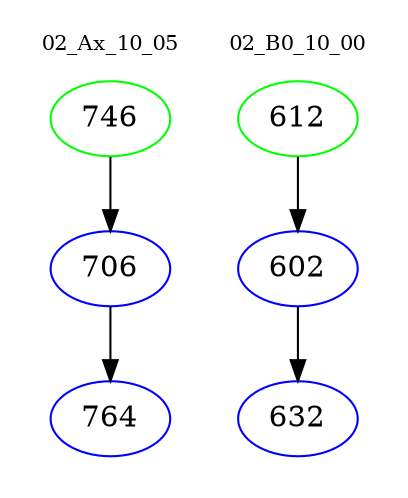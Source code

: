 digraph{
subgraph cluster_0 {
color = white
label = "02_Ax_10_05";
fontsize=10;
T0_746 [label="746", color="green"]
T0_746 -> T0_706 [color="black"]
T0_706 [label="706", color="blue"]
T0_706 -> T0_764 [color="black"]
T0_764 [label="764", color="blue"]
}
subgraph cluster_1 {
color = white
label = "02_B0_10_00";
fontsize=10;
T1_612 [label="612", color="green"]
T1_612 -> T1_602 [color="black"]
T1_602 [label="602", color="blue"]
T1_602 -> T1_632 [color="black"]
T1_632 [label="632", color="blue"]
}
}
